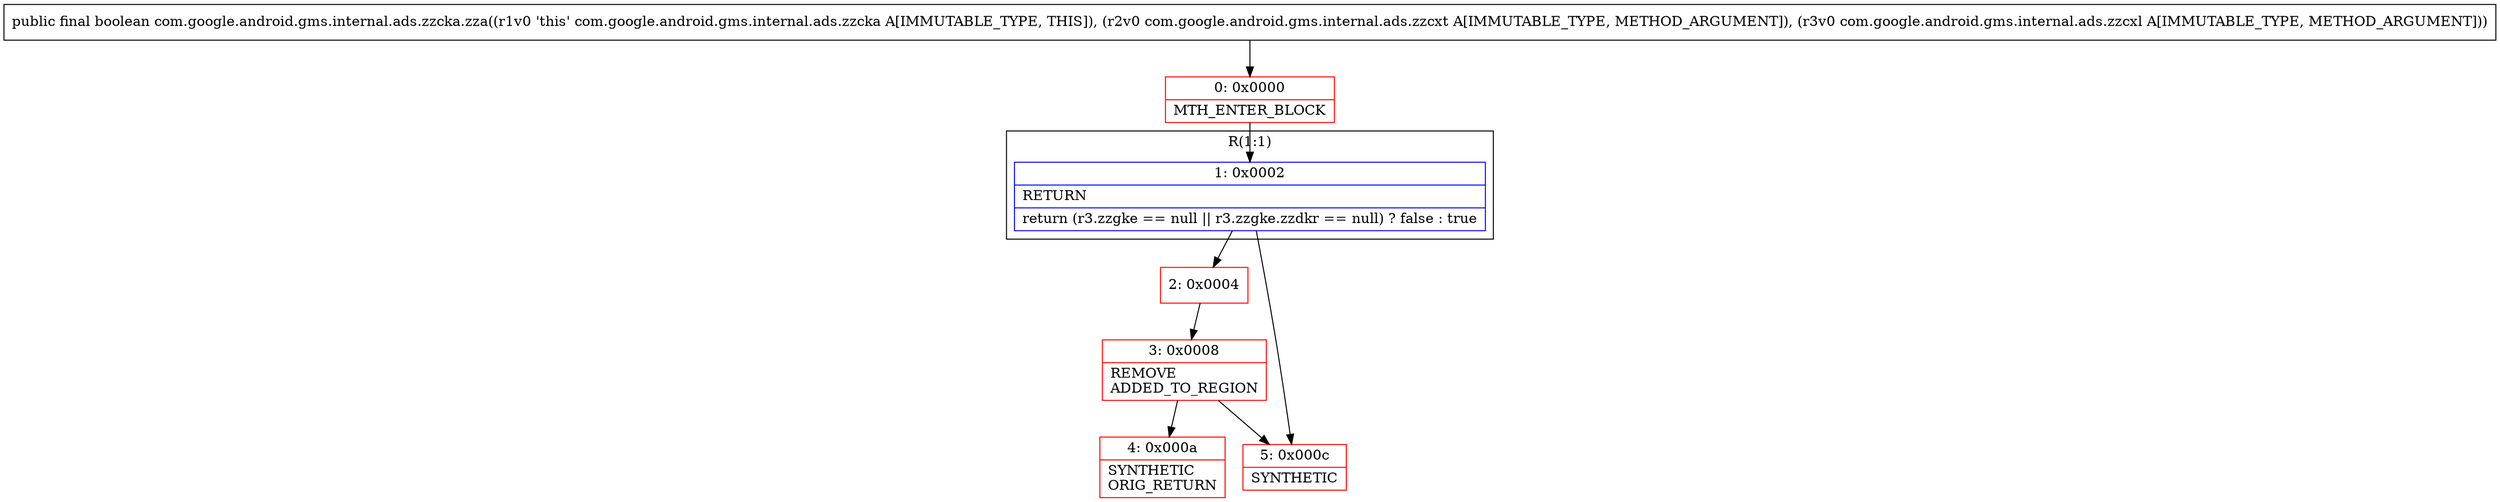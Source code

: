 digraph "CFG forcom.google.android.gms.internal.ads.zzcka.zza(Lcom\/google\/android\/gms\/internal\/ads\/zzcxt;Lcom\/google\/android\/gms\/internal\/ads\/zzcxl;)Z" {
subgraph cluster_Region_957013269 {
label = "R(1:1)";
node [shape=record,color=blue];
Node_1 [shape=record,label="{1\:\ 0x0002|RETURN\l|return (r3.zzgke == null \|\| r3.zzgke.zzdkr == null) ? false : true\l}"];
}
Node_0 [shape=record,color=red,label="{0\:\ 0x0000|MTH_ENTER_BLOCK\l}"];
Node_2 [shape=record,color=red,label="{2\:\ 0x0004}"];
Node_3 [shape=record,color=red,label="{3\:\ 0x0008|REMOVE\lADDED_TO_REGION\l}"];
Node_4 [shape=record,color=red,label="{4\:\ 0x000a|SYNTHETIC\lORIG_RETURN\l}"];
Node_5 [shape=record,color=red,label="{5\:\ 0x000c|SYNTHETIC\l}"];
MethodNode[shape=record,label="{public final boolean com.google.android.gms.internal.ads.zzcka.zza((r1v0 'this' com.google.android.gms.internal.ads.zzcka A[IMMUTABLE_TYPE, THIS]), (r2v0 com.google.android.gms.internal.ads.zzcxt A[IMMUTABLE_TYPE, METHOD_ARGUMENT]), (r3v0 com.google.android.gms.internal.ads.zzcxl A[IMMUTABLE_TYPE, METHOD_ARGUMENT])) }"];
MethodNode -> Node_0;
Node_1 -> Node_2;
Node_1 -> Node_5;
Node_0 -> Node_1;
Node_2 -> Node_3;
Node_3 -> Node_4;
Node_3 -> Node_5;
}


